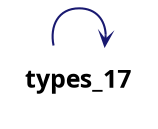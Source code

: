 digraph "types_17"
{
 // INTERACTIVE_SVG=YES
 // LATEX_PDF_SIZE
  graph [];
  edge [fontname=Ubuntu labelfontsize=10 arrowhead=open arrowtail=open arrowsize=0.5];
  node [fontname=Ubuntu fontsize=12 shape=plaintext];
  rankdir="LR";
  Node1 [label=<<b>types_17</b>> tooltip=" " ];
  Node1 -> Node1 [color="midnightblue"style="solid"];
}
